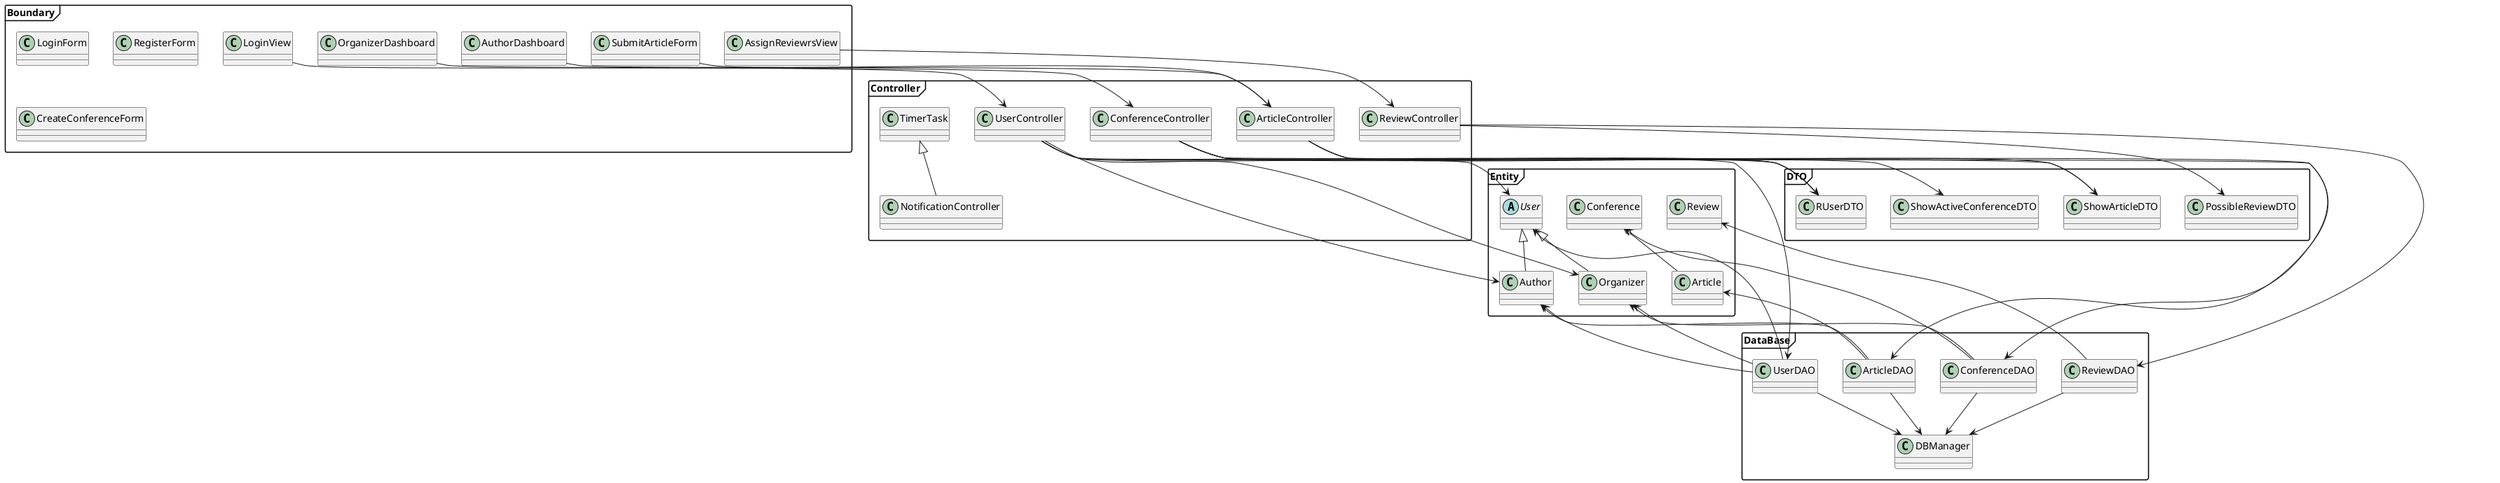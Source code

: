 @startuml
skinparam packageStyle frame
top to bottom direction
package DataBase {
  class UserDAO {
    /'
     ' + getUserRoleByID(userId: String): String		
     ' + getUserByID(userId: String): User
     ' + isUserPresentByID(userId: String): boolean
     ' + isUserPresentByEmail(email: String): boolean
     ' + getUserIdByEmail(email: String): int
     ' + getAllAuthors(): List<User>
     ' + saveUser(user: User): void
     '/
  }
  
  class ConferenceDAO {
    /'
     ' + getConferenceByID(id: ID): Conference
     ' + isConferencePresentByID(id: ID): boolean
     ' + getAllConferences(): ArrayList<Conference>
     ' + getActiveConferences(): ArrayList<Conference>
     ' + saveConference(conf: Conference): void
     ' + getArticlesByConference(conf_id: ID): ArrayList<Article>>
     '/
  }
  
  class ArticleDAO {
    /'
     ' + saveArticle(art: Article): void
     ' + getArticlesByAuthor(id_aut: ID): ArrayList<Article>
     ' + getArticleByID(id: ID): Article
     ' + isArticlePresentByID(id: ID): boolean
     ' + updateTitle(artid: ID, newTitle: String): void
     ' + updateAbstract(artid: ID, newAbstract: String): void
     '/
  }
  
  class ReviewDAO {
    /'
     ' + hasConflictOfInterest(idArt: ID, idUser: ID): boolean
     ' + assignReviewer(idArt: ID, idUser: ID): void
     ' + getReviewersForArticle(idArt: ID): ArrayList<String>
     ' + updateArticleStatus(id: ID, status: String): void
     '/
  }

  class DBManager {
'    + getConnectio(): ODBConnection
  }

  UserDAO --> DBManager
  ConferenceDAO --> DBManager
  ArticleDAO --> DBManager
  ReviewDAO --> DBManager
}

package Entity {

  abstract class User {
    /'
     ' - id: int
     ' - name: String
     ' - lastName: String
     ' - email: String
     ' - Affiliazione: String
     ' # User(aff: String, email: String, lastName: String, name: String, password: String, id: ID);
     ' # User(aff: String, email: String, lastName: String, name: String, password: String);
     ' # User(u: User)
     ' + getId(): ID
     ' + getName(): String
     ' + getLastName(): String
     ' + getAffiliazione(): String
     ' + getEmail(): String
     ' + getPassword(): String
     ' + {abstract} getRole(): String 
     ' + setAffiliazione(aff: String): void
     ' + setEmail(email: String): void
     '/
  }

  class Author {
    /'
     ' - final role: String
     ' + Author(aff: String, email: String, lastName: String, name: String, password: String, id: String)
     ' + Author(a: Author)		
     ' + getRole(): String
     '/
  }

  class Organizer {
    /'
     ' - final role: String
     ' + Organizer(aff: String, email: String, lastName: String, name: String, password: String, id: String)
     ' + Organizer(o: Organizer)
     ' + getRole(): String
     '/
  }

  class Article {
    /'
     ' - title: String
     ' - abstr: String
     ' - authors: ArrayList<Author>
     ' + Articolo(id: ID, abstr: String, autori: ArrayList<Author>, titolo: String)
     ' + Articolo(a: Articolo)
     ' + getAuthors(): ArrayList<Author>
     ' + getAbstract: String
     ' + getTitle: String
     ' + getId: ID
     '/
  }
  
  class Conference {
    /'
     ' - title: String
     ' - description: String
     ' - deadline: Date
     ' - articles: ArrayList<Article>
     ' + Conference(deadline: Date, title: String, description: String, id: ID, organizer: ID);
     ' + Conference(conf: Conference)
     ' + getTitle(): String
     ' + getDescription(): String
     ' + getDeadline(): Date
     ' + getArticles(): ArrayList<Article>
     ' + getId: ID
     ' + getOrganizer: String
     ' + nearDeadline: boolean
     '/
   }

   class Review {

   }	

  User <|-- Author
  User <|-- Organizer
  Conference o-- Article
}

package Controller {

  class UserController {
    /'
     ' - user_dao: UserDAO
     ' + UserController();
     ' + registerUser(String affiliazione, String email, String lastname, String name, String password, String ruole): RUserDTO
     ' + login(email: String, password: String): RUserDTO
     ' + getRAuthorBYEmail (Email: String): RUserDTO
     ' + getCooAythors(email: String): ArrayList<RUSerDTO>
     '/
  }

  class ConferenceController {
    /'
     ' - user_dao: UserDAO
     ' - conf_dao: ConferenceDAO
     ' + ConferenceController(),
     ' + createConference(LocalDate scadenza, String title, String descr, ID id, RUserDTO org): boolean
     ' + getActiveConferences(): ArrayList<ShowActiveConferenceDTO>
     ' + getArticlesByConference(ID: ID_conference): ArrayList<ShowArticleDTO>
     '/
  }
  
  class ArticleController {
    /'
     ' - art_dao: ArticleDAO
     ' - user_dao: UserDAO
     ' - conf_dao: ConferenceDAO
     ' + ArticleController (),
     ' + submitArticle(String article_titolo, String article_abstrct,  ArrayList<RUserDTO> article_autori, ID id_conf): boolean
     ' + getArticleByAuthor(ID authorID): ArrayList<ShowArticleDTO>
     '/
  }

  class ReviewController {
    /'
     ' - reviewer_dao: ReviewDAO
     ' - user_dao: UserDAO
     ' - article_dao: ArticleDAO
     ' + ReviewController();
     ' + assignReviewer(ID articleID, ArrayList<PossibleReviewDTO> list_reviewer_selected): boolean
     ' + getListReviewer(ID articleID): ArrayList<PossibleReviewDTO>
     ' + updateArticleStatus (ID id_article, String status): boolean
     '/
  }

  class NotificationController {
    /'
     ' - conf_dao: ConferenceDAO
     ' - user_dao: UserDAO
     ' + NotificationController(),
     ' + sendNotificationDeadline(): void
     ' + creatMessage(String aut_name, String aut_lastname, ArrayList<String> conf_title): String
     ' + sendEmail (String email_d, String msg, String subject): void
     ' + run(): void
     '/
  }

TimerTask <|-- NotificationController

}

package Boundary {
  class LoginView {
    /'
     ' + showLoginForm()
     ' + showRegistretionForm()
     ' + handleLogin()
     ' + handleRegistration()
     '/
  }
  class LoginForm{
    /'
     ' +displayForm()
     ' +submitLogin()
     '/
  }
  class RegisterForm{
    /'
     ' +displayForm()
     ' +submitRegistration()
     '/
  }
  
  class AuthorDashboard {
    /'
     ' + showActiveConferences()
     ' + showSubmittedArticles()
     '/
  }
  
  class SubmitArticleForm {
    /'
     ' + displayForm()
     ' + submitArticle()
     '/
  }
  
  class OrganizerDashboard {
    /'
     ' + showConferenceList()
     ' + viewStats()
     '/
  }
  
  class CreateConferenceForm {
    /'
     ' + displayForm()
     ' + createConference()
     '/
  }
  
  class AssignReviewrsView {
    /'
     ' + showPendingArticles()
     ' + assignReviewers()
     '/
  }
  
}

package DTO{

    class PossibleReviewDTO {
        /'
	 ' - id: ID 
         ' - name: String
         ' - lastname: String
         ' - affiliazione: String
         ' + PossibleReviewDTO(id: ID, name: String, lastname: String, affiliazione: String),
         ' + PossibleReviewDTO(autore: Author),
         ' + getId(): ID
         ' + getName(): String
         ' + getLastname(): String
         ' + getAffiliation(): String
	 '/
    }

    class RUserDTO {
        /'
	 ' - name: String
         ' - lastname: String
         ' - email: String
         ' - affiliazione: String
         ' - ruolo: String
         ' - id: ID
         ' + RUserDTO(name: String, lastname: String, email: String, affiliazione: String, ruolo: String, id: ID),
         ' + RUserDTO(user User),
         ' + RUserDTO(Ruser RUserDTO),
         ' + getName(): String
         ' + getLastname(): String
         ' + getEmail(): String
         ' + getAffiliation(): String
         ' + getRole(): String
         ' + getId(): ID
	 '/
    }

    class ShowActiveConferenceDTO {
        /'
	 ' - id: ID 
         ' - titolo: String
         ' - scadenza: Date
         ' - descrizione: String
         ' + ShowActiveConferenceDTO(id: ID ,titolo: String ,scadenza: Date, decrizione: String),
         ' + ShowActiveConferenceDTO(active_conference: ShowActiveConferenceDTO),
         ' + ShowActiveConferenceDTO(conference: Conference),
         ' + getId(): ID
         ' + getTitle(): String
         ' + getDeadline(): Date
	 '/
'        + getDescription(): String
    }

    class ShowArticleDTO {
        /'
	 ' - id: ID 
         ' - titolo: String
         ' - abstr: String
         ' - autori: ArrayList<RUserDTO>
         ' + ShowArticleDTO(id: ID,titolo: String, abstr: String, autori: ArrayList<RUserDTO>),
         ' + ShowArticleDTO(article: Article),
         ' + ShowArticleDTO(article_dto: ShowArticleDTO),
         ' + getId(): ID
         ' + getTitle(): String
         ' + getAbstr(): String
	 '/
'        + getAuthors(): ArrayList<RUserDTO>
    }

}

' Database -> Entity
UserDAO -u-> User
UserDAO -u-> Author
UserDAO -u-> Organizer	
ArticleDAO -u-> Article
ArticleDAO -u-> Author
ConferenceDAO -u-> Conference
ConferenceDAO -u-> Organizer
ReviewDAO -u-> Review	
LoginView --> UserController
AuthorDashboard --> ArticleController
SubmitArticleForm --> ArticleController
OrganizerDashboard --> ConferenceController
AssignReviewrsView --> ReviewController
UserController --> UserDAO
UserController --> User
UserController --> Author
UserController --> Organizer
ArticleController --> ArticleDAO
ConferenceController --> ConferenceDAO
ReviewController --> ReviewDAO
UserController --> RUserDTO
ConferenceController --> RUserDTO
ConferenceController --> ShowActiveConferenceDTO
ConferenceController --> ShowArticleDTO
ArticleController --> RUserDTO
ArticleController --> ShowArticleDTO
ReviewController --> PossibleReviewDTO
@enduml
